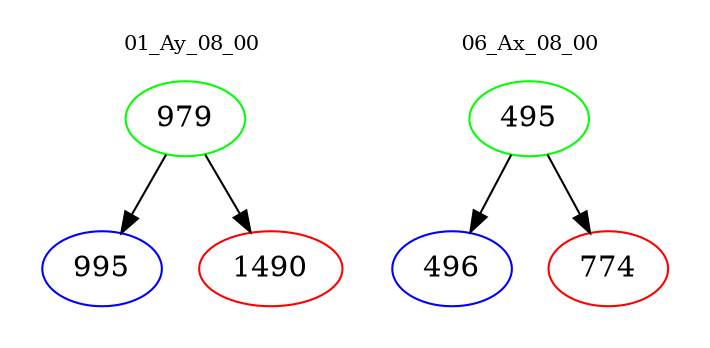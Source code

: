 digraph{
subgraph cluster_0 {
color = white
label = "01_Ay_08_00";
fontsize=10;
T0_979 [label="979", color="green"]
T0_979 -> T0_995 [color="black"]
T0_995 [label="995", color="blue"]
T0_979 -> T0_1490 [color="black"]
T0_1490 [label="1490", color="red"]
}
subgraph cluster_1 {
color = white
label = "06_Ax_08_00";
fontsize=10;
T1_495 [label="495", color="green"]
T1_495 -> T1_496 [color="black"]
T1_496 [label="496", color="blue"]
T1_495 -> T1_774 [color="black"]
T1_774 [label="774", color="red"]
}
}

